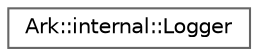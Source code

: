 digraph "Graphical Class Hierarchy"
{
 // INTERACTIVE_SVG=YES
 // LATEX_PDF_SIZE
  bgcolor="transparent";
  edge [fontname=Helvetica,fontsize=10,labelfontname=Helvetica,labelfontsize=10];
  node [fontname=Helvetica,fontsize=10,shape=box,height=0.2,width=0.4];
  rankdir="LR";
  Node0 [id="Node000000",label="Ark::internal::Logger",height=0.2,width=0.4,color="grey40", fillcolor="white", style="filled",URL="$d6/d2f/classArk_1_1internal_1_1Logger.html",tooltip=" "];
}
